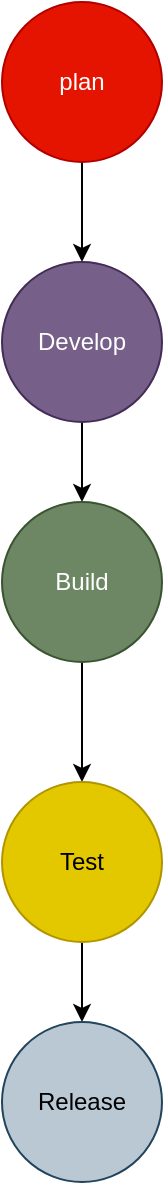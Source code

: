<mxfile version="28.0.7">
  <diagram name="Page-1" id="IpeQXW7nuybgrj4jMXvd">
    <mxGraphModel dx="1158" dy="624" grid="1" gridSize="10" guides="1" tooltips="1" connect="1" arrows="1" fold="1" page="1" pageScale="1" pageWidth="827" pageHeight="1169" math="0" shadow="0">
      <root>
        <mxCell id="0" />
        <mxCell id="1" parent="0" />
        <mxCell id="ushUhVrqwHhWfYRJVLUJ-19" value="" style="edgeStyle=orthogonalEdgeStyle;rounded=0;orthogonalLoop=1;jettySize=auto;html=1;" parent="1" source="ushUhVrqwHhWfYRJVLUJ-4" target="ushUhVrqwHhWfYRJVLUJ-13" edge="1">
          <mxGeometry relative="1" as="geometry" />
        </mxCell>
        <mxCell id="ushUhVrqwHhWfYRJVLUJ-4" value="plan" style="ellipse;whiteSpace=wrap;html=1;aspect=fixed;fillColor=#e51400;fontColor=#ffffff;strokeColor=#B20000;" parent="1" vertex="1">
          <mxGeometry x="360" y="50" width="80" height="80" as="geometry" />
        </mxCell>
        <mxCell id="ushUhVrqwHhWfYRJVLUJ-8" style="edgeStyle=orthogonalEdgeStyle;rounded=0;orthogonalLoop=1;jettySize=auto;html=1;exitX=0.5;exitY=1;exitDx=0;exitDy=0;" parent="1" edge="1">
          <mxGeometry relative="1" as="geometry">
            <mxPoint x="400" y="300" as="targetPoint" />
            <mxPoint x="400" y="250" as="sourcePoint" />
          </mxGeometry>
        </mxCell>
        <mxCell id="ushUhVrqwHhWfYRJVLUJ-11" style="edgeStyle=orthogonalEdgeStyle;rounded=0;orthogonalLoop=1;jettySize=auto;html=1;" parent="1" source="ushUhVrqwHhWfYRJVLUJ-10" edge="1">
          <mxGeometry relative="1" as="geometry">
            <mxPoint x="400" y="440" as="targetPoint" />
          </mxGeometry>
        </mxCell>
        <mxCell id="ushUhVrqwHhWfYRJVLUJ-10" value="Build" style="ellipse;whiteSpace=wrap;html=1;aspect=fixed;fillColor=#6d8764;fontColor=#ffffff;strokeColor=#3A5431;" parent="1" vertex="1">
          <mxGeometry x="360" y="300" width="80" height="80" as="geometry" />
        </mxCell>
        <mxCell id="ushUhVrqwHhWfYRJVLUJ-13" value="Develop" style="ellipse;whiteSpace=wrap;html=1;aspect=fixed;fillColor=#76608a;fontColor=#ffffff;strokeColor=#432D57;" parent="1" vertex="1">
          <mxGeometry x="360" y="180" width="80" height="80" as="geometry" />
        </mxCell>
        <mxCell id="ushUhVrqwHhWfYRJVLUJ-16" style="edgeStyle=orthogonalEdgeStyle;rounded=0;orthogonalLoop=1;jettySize=auto;html=1;exitX=0.5;exitY=1;exitDx=0;exitDy=0;" parent="1" source="ushUhVrqwHhWfYRJVLUJ-15" edge="1">
          <mxGeometry relative="1" as="geometry">
            <mxPoint x="400" y="560" as="targetPoint" />
          </mxGeometry>
        </mxCell>
        <mxCell id="ushUhVrqwHhWfYRJVLUJ-15" value="Test" style="ellipse;whiteSpace=wrap;html=1;aspect=fixed;fillColor=#e3c800;fontColor=#000000;strokeColor=#B09500;" parent="1" vertex="1">
          <mxGeometry x="360" y="440" width="80" height="80" as="geometry" />
        </mxCell>
        <mxCell id="ushUhVrqwHhWfYRJVLUJ-17" value="Release" style="ellipse;whiteSpace=wrap;html=1;aspect=fixed;fillColor=#bac8d3;strokeColor=#23445d;" parent="1" vertex="1">
          <mxGeometry x="360" y="560" width="80" height="80" as="geometry" />
        </mxCell>
      </root>
    </mxGraphModel>
  </diagram>
</mxfile>
